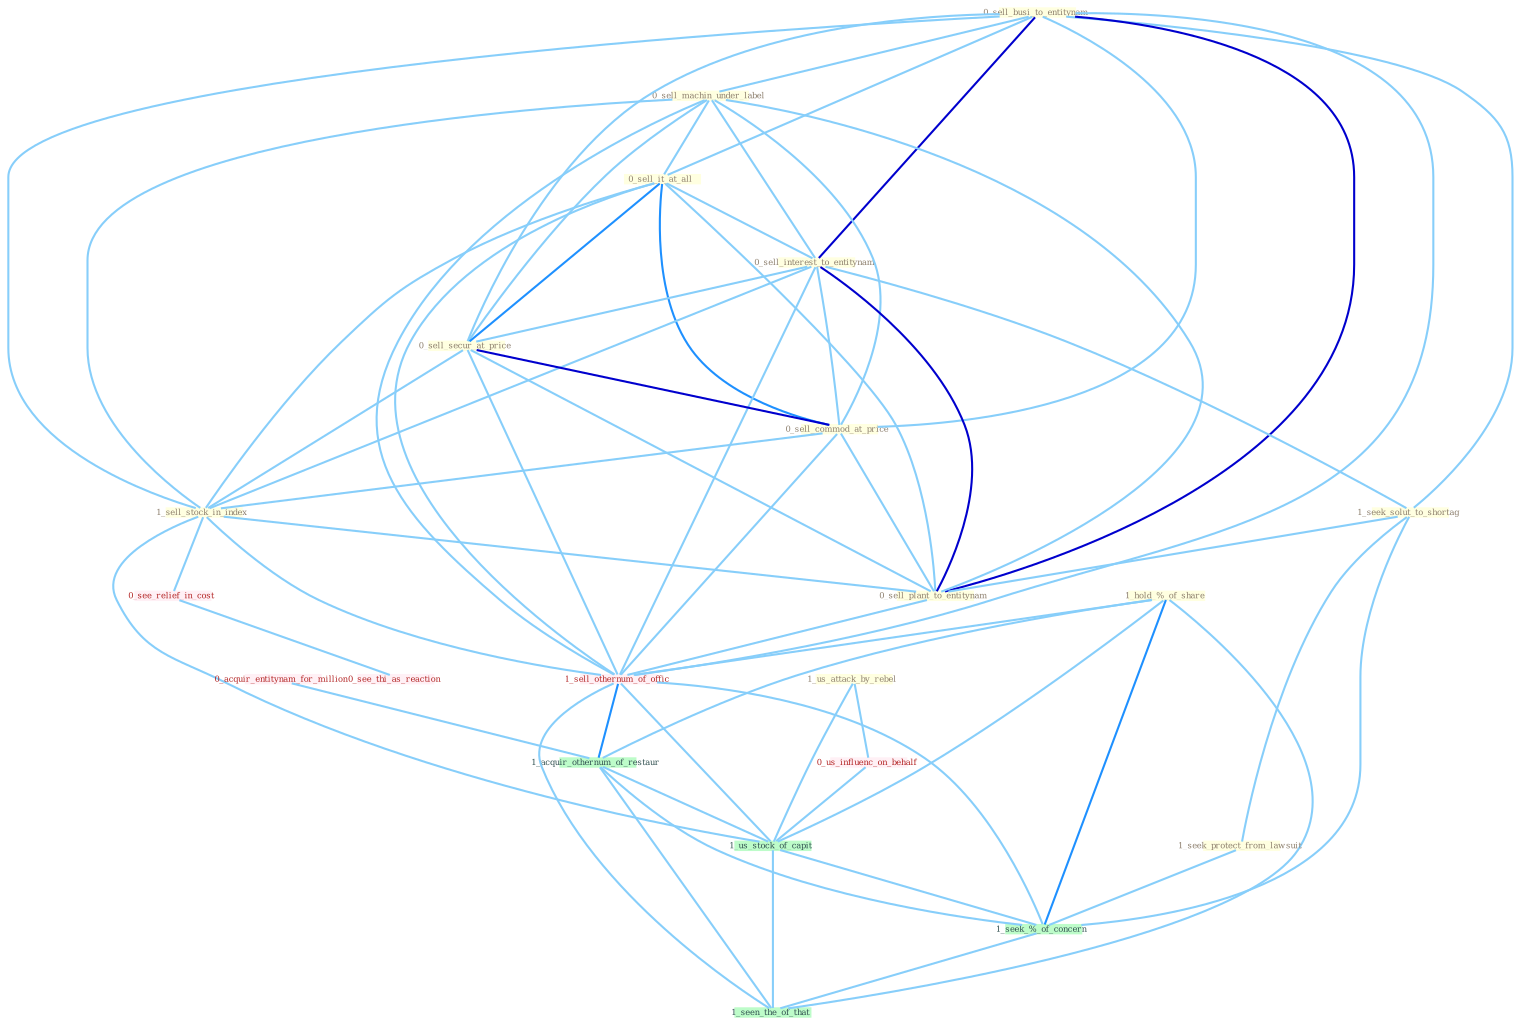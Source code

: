 Graph G{ 
    node
    [shape=polygon,style=filled,width=.5,height=.06,color="#BDFCC9",fixedsize=true,fontsize=4,
    fontcolor="#2f4f4f"];
    {node
    [color="#ffffe0", fontcolor="#8b7d6b"] "1_hold_%_of_share " "0_sell_busi_to_entitynam " "0_sell_machin_under_label " "1_us_attack_by_rebel " "0_sell_it_at_all " "0_sell_interest_to_entitynam " "0_sell_secur_at_price " "1_seek_solut_to_shortag " "1_seek_protect_from_lawsuit " "0_sell_commod_at_price " "1_sell_stock_in_index " "0_sell_plant_to_entitynam "}
{node [color="#fff0f5", fontcolor="#b22222"] "0_acquir_entitynam_for_million " "1_sell_othernum_of_offic " "0_us_influenc_on_behalf " "0_see_relief_in_cost " "0_see_thi_as_reaction "}
edge [color="#B0E2FF"];

	"1_hold_%_of_share " -- "1_sell_othernum_of_offic " [w="1", color="#87cefa" ];
	"1_hold_%_of_share " -- "1_acquir_othernum_of_restaur " [w="1", color="#87cefa" ];
	"1_hold_%_of_share " -- "1_us_stock_of_capit " [w="1", color="#87cefa" ];
	"1_hold_%_of_share " -- "1_seek_%_of_concern " [w="2", color="#1e90ff" , len=0.8];
	"1_hold_%_of_share " -- "1_seen_the_of_that " [w="1", color="#87cefa" ];
	"0_sell_busi_to_entitynam " -- "0_sell_machin_under_label " [w="1", color="#87cefa" ];
	"0_sell_busi_to_entitynam " -- "0_sell_it_at_all " [w="1", color="#87cefa" ];
	"0_sell_busi_to_entitynam " -- "0_sell_interest_to_entitynam " [w="3", color="#0000cd" , len=0.6];
	"0_sell_busi_to_entitynam " -- "0_sell_secur_at_price " [w="1", color="#87cefa" ];
	"0_sell_busi_to_entitynam " -- "1_seek_solut_to_shortag " [w="1", color="#87cefa" ];
	"0_sell_busi_to_entitynam " -- "0_sell_commod_at_price " [w="1", color="#87cefa" ];
	"0_sell_busi_to_entitynam " -- "1_sell_stock_in_index " [w="1", color="#87cefa" ];
	"0_sell_busi_to_entitynam " -- "0_sell_plant_to_entitynam " [w="3", color="#0000cd" , len=0.6];
	"0_sell_busi_to_entitynam " -- "1_sell_othernum_of_offic " [w="1", color="#87cefa" ];
	"0_sell_machin_under_label " -- "0_sell_it_at_all " [w="1", color="#87cefa" ];
	"0_sell_machin_under_label " -- "0_sell_interest_to_entitynam " [w="1", color="#87cefa" ];
	"0_sell_machin_under_label " -- "0_sell_secur_at_price " [w="1", color="#87cefa" ];
	"0_sell_machin_under_label " -- "0_sell_commod_at_price " [w="1", color="#87cefa" ];
	"0_sell_machin_under_label " -- "1_sell_stock_in_index " [w="1", color="#87cefa" ];
	"0_sell_machin_under_label " -- "0_sell_plant_to_entitynam " [w="1", color="#87cefa" ];
	"0_sell_machin_under_label " -- "1_sell_othernum_of_offic " [w="1", color="#87cefa" ];
	"1_us_attack_by_rebel " -- "0_us_influenc_on_behalf " [w="1", color="#87cefa" ];
	"1_us_attack_by_rebel " -- "1_us_stock_of_capit " [w="1", color="#87cefa" ];
	"0_sell_it_at_all " -- "0_sell_interest_to_entitynam " [w="1", color="#87cefa" ];
	"0_sell_it_at_all " -- "0_sell_secur_at_price " [w="2", color="#1e90ff" , len=0.8];
	"0_sell_it_at_all " -- "0_sell_commod_at_price " [w="2", color="#1e90ff" , len=0.8];
	"0_sell_it_at_all " -- "1_sell_stock_in_index " [w="1", color="#87cefa" ];
	"0_sell_it_at_all " -- "0_sell_plant_to_entitynam " [w="1", color="#87cefa" ];
	"0_sell_it_at_all " -- "1_sell_othernum_of_offic " [w="1", color="#87cefa" ];
	"0_sell_interest_to_entitynam " -- "0_sell_secur_at_price " [w="1", color="#87cefa" ];
	"0_sell_interest_to_entitynam " -- "1_seek_solut_to_shortag " [w="1", color="#87cefa" ];
	"0_sell_interest_to_entitynam " -- "0_sell_commod_at_price " [w="1", color="#87cefa" ];
	"0_sell_interest_to_entitynam " -- "1_sell_stock_in_index " [w="1", color="#87cefa" ];
	"0_sell_interest_to_entitynam " -- "0_sell_plant_to_entitynam " [w="3", color="#0000cd" , len=0.6];
	"0_sell_interest_to_entitynam " -- "1_sell_othernum_of_offic " [w="1", color="#87cefa" ];
	"0_sell_secur_at_price " -- "0_sell_commod_at_price " [w="3", color="#0000cd" , len=0.6];
	"0_sell_secur_at_price " -- "1_sell_stock_in_index " [w="1", color="#87cefa" ];
	"0_sell_secur_at_price " -- "0_sell_plant_to_entitynam " [w="1", color="#87cefa" ];
	"0_sell_secur_at_price " -- "1_sell_othernum_of_offic " [w="1", color="#87cefa" ];
	"1_seek_solut_to_shortag " -- "1_seek_protect_from_lawsuit " [w="1", color="#87cefa" ];
	"1_seek_solut_to_shortag " -- "0_sell_plant_to_entitynam " [w="1", color="#87cefa" ];
	"1_seek_solut_to_shortag " -- "1_seek_%_of_concern " [w="1", color="#87cefa" ];
	"1_seek_protect_from_lawsuit " -- "1_seek_%_of_concern " [w="1", color="#87cefa" ];
	"0_sell_commod_at_price " -- "1_sell_stock_in_index " [w="1", color="#87cefa" ];
	"0_sell_commod_at_price " -- "0_sell_plant_to_entitynam " [w="1", color="#87cefa" ];
	"0_sell_commod_at_price " -- "1_sell_othernum_of_offic " [w="1", color="#87cefa" ];
	"1_sell_stock_in_index " -- "0_sell_plant_to_entitynam " [w="1", color="#87cefa" ];
	"1_sell_stock_in_index " -- "1_sell_othernum_of_offic " [w="1", color="#87cefa" ];
	"1_sell_stock_in_index " -- "0_see_relief_in_cost " [w="1", color="#87cefa" ];
	"1_sell_stock_in_index " -- "1_us_stock_of_capit " [w="1", color="#87cefa" ];
	"0_sell_plant_to_entitynam " -- "1_sell_othernum_of_offic " [w="1", color="#87cefa" ];
	"0_acquir_entitynam_for_million " -- "1_acquir_othernum_of_restaur " [w="1", color="#87cefa" ];
	"1_sell_othernum_of_offic " -- "1_acquir_othernum_of_restaur " [w="2", color="#1e90ff" , len=0.8];
	"1_sell_othernum_of_offic " -- "1_us_stock_of_capit " [w="1", color="#87cefa" ];
	"1_sell_othernum_of_offic " -- "1_seek_%_of_concern " [w="1", color="#87cefa" ];
	"1_sell_othernum_of_offic " -- "1_seen_the_of_that " [w="1", color="#87cefa" ];
	"0_us_influenc_on_behalf " -- "1_us_stock_of_capit " [w="1", color="#87cefa" ];
	"0_see_relief_in_cost " -- "0_see_thi_as_reaction " [w="1", color="#87cefa" ];
	"1_acquir_othernum_of_restaur " -- "1_us_stock_of_capit " [w="1", color="#87cefa" ];
	"1_acquir_othernum_of_restaur " -- "1_seek_%_of_concern " [w="1", color="#87cefa" ];
	"1_acquir_othernum_of_restaur " -- "1_seen_the_of_that " [w="1", color="#87cefa" ];
	"1_us_stock_of_capit " -- "1_seek_%_of_concern " [w="1", color="#87cefa" ];
	"1_us_stock_of_capit " -- "1_seen_the_of_that " [w="1", color="#87cefa" ];
	"1_seek_%_of_concern " -- "1_seen_the_of_that " [w="1", color="#87cefa" ];
}